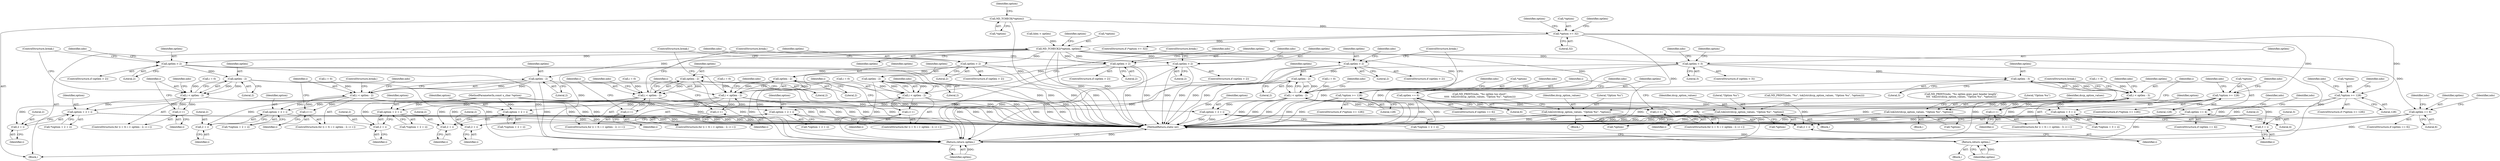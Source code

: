 digraph "0_tcpdump_211124b972e74f0da66bc8b16f181f78793e2f66@pointer" {
"1000113" [label="(Call,*option >= 32)"];
"1000109" [label="(Call,ND_TCHECK(*option))"];
"1000135" [label="(Call,*option >= 128)"];
"1000152" [label="(Call,tok2str(dccp_option_values, \"Option %u\", *option))"];
"1000169" [label="(Call,*option >= 128)"];
"1000186" [label="(Call,tok2str(dccp_option_values, \"Option %u\", *option))"];
"1000193" [label="(Call,ND_TCHECK2(*option, optlen))"];
"1000198" [label="(Call,*option >= 128)"];
"1000244" [label="(Call,tok2str(dccp_option_values, \"Option %u\", *option))"];
"1000258" [label="(Call,optlen < 3)"];
"1000266" [label="(Return,return optlen;)"];
"1000293" [label="(Call,optlen - 3)"];
"1000291" [label="(Call,i < optlen - 3)"];
"1000296" [label="(Call,i++)"];
"1000304" [label="(Call,option + 3 + i)"];
"1000306" [label="(Call,3 + i)"];
"1000615" [label="(Return,return optlen;)"];
"1000312" [label="(Call,optlen > 2)"];
"1000326" [label="(Call,optlen - 2)"];
"1000324" [label="(Call,i < optlen - 2)"];
"1000329" [label="(Call,i++)"];
"1000337" [label="(Call,option + 2 + i)"];
"1000339" [label="(Call,2 + i)"];
"1000350" [label="(Call,optlen - 2)"];
"1000348" [label="(Call,i < optlen - 2)"];
"1000353" [label="(Call,i++)"];
"1000361" [label="(Call,option + 2 + i)"];
"1000363" [label="(Call,2 + i)"];
"1000369" [label="(Call,optlen > 2)"];
"1000383" [label="(Call,optlen - 2)"];
"1000381" [label="(Call,i < optlen - 2)"];
"1000386" [label="(Call,i++)"];
"1000394" [label="(Call,option + 2 + i)"];
"1000396" [label="(Call,2 + i)"];
"1000402" [label="(Call,optlen > 2)"];
"1000416" [label="(Call,optlen - 2)"];
"1000414" [label="(Call,i < optlen - 2)"];
"1000419" [label="(Call,i++)"];
"1000427" [label="(Call,option + 2 + i)"];
"1000429" [label="(Call,2 + i)"];
"1000435" [label="(Call,optlen > 2)"];
"1000449" [label="(Call,optlen - 2)"];
"1000447" [label="(Call,i < optlen - 2)"];
"1000452" [label="(Call,i++)"];
"1000460" [label="(Call,option + 2 + i)"];
"1000462" [label="(Call,2 + i)"];
"1000468" [label="(Call,optlen == 6)"];
"1000550" [label="(Call,optlen == 6)"];
"1000564" [label="(Call,optlen == 4)"];
"1000584" [label="(Call,optlen > 2)"];
"1000598" [label="(Call,optlen - 2)"];
"1000596" [label="(Call,i < optlen - 2)"];
"1000601" [label="(Call,i++)"];
"1000609" [label="(Call,option + 2 + i)"];
"1000611" [label="(Call,2 + i)"];
"1000292" [label="(Identifier,i)"];
"1000242" [label="(Block,)"];
"1000564" [label="(Call,optlen == 4)"];
"1000326" [label="(Call,optlen - 2)"];
"1000385" [label="(Literal,2)"];
"1000467" [label="(ControlStructure,if (optlen == 6))"];
"1000349" [label="(Identifier,i)"];
"1000464" [label="(Identifier,i)"];
"1000462" [label="(Call,2 + i)"];
"1000258" [label="(Call,optlen < 3)"];
"1000311" [label="(ControlStructure,if (optlen > 2))"];
"1000314" [label="(Literal,2)"];
"1000186" [label="(Call,tok2str(dccp_option_values, \"Option %u\", *option))"];
"1000257" [label="(ControlStructure,if (optlen < 3))"];
"1000362" [label="(Identifier,option)"];
"1000610" [label="(Identifier,option)"];
"1000386" [label="(Call,i++)"];
"1000381" [label="(Call,i < optlen - 2)"];
"1000141" [label="(Identifier,ndo)"];
"1000468" [label="(Call,optlen == 6)"];
"1000609" [label="(Call,option + 2 + i)"];
"1000390" [label="(Identifier,ndo)"];
"1000404" [label="(Literal,2)"];
"1000441" [label="(Identifier,ndo)"];
"1000460" [label="(Call,option + 2 + i)"];
"1000402" [label="(Call,optlen > 2)"];
"1000410" [label="(ControlStructure,for (i = 0; i < optlen - 2; i++))"];
"1000608" [label="(Call,*(option + 2 + i))"];
"1000461" [label="(Identifier,option)"];
"1000344" [label="(ControlStructure,for (i = 0; i < optlen - 2; i++))"];
"1000304" [label="(Call,option + 3 + i)"];
"1000592" [label="(ControlStructure,for (i = 0; i < optlen - 2; i++))"];
"1000470" [label="(Literal,6)"];
"1000116" [label="(Literal,32)"];
"1000241" [label="(Identifier,ndo)"];
"1000426" [label="(Call,*(option + 2 + i))"];
"1000115" [label="(Identifier,option)"];
"1000154" [label="(Literal,\"Option %u\")"];
"1000306" [label="(Call,3 + i)"];
"1000463" [label="(Literal,2)"];
"1000585" [label="(Identifier,optlen)"];
"1000114" [label="(Call,*option)"];
"1000170" [label="(Call,*option)"];
"1000313" [label="(Identifier,optlen)"];
"1000447" [label="(Call,i < optlen - 2)"];
"1000431" [label="(Identifier,i)"];
"1000395" [label="(Identifier,option)"];
"1000328" [label="(Literal,2)"];
"1000352" [label="(Literal,2)"];
"1000456" [label="(Identifier,ndo)"];
"1000325" [label="(Identifier,i)"];
"1000287" [label="(ControlStructure,for (i = 0; i < optlen - 3; i++))"];
"1000321" [label="(Call,i = 0)"];
"1000597" [label="(Identifier,i)"];
"1000247" [label="(Call,*option)"];
"1000401" [label="(ControlStructure,if (optlen > 2))"];
"1000473" [label="(Identifier,ndo)"];
"1000593" [label="(Call,i = 0)"];
"1000297" [label="(Identifier,i)"];
"1000291" [label="(Call,i < optlen - 3)"];
"1000371" [label="(Literal,2)"];
"1000398" [label="(Identifier,i)"];
"1000483" [label="(Identifier,ndo)"];
"1000205" [label="(Identifier,ndo)"];
"1000109" [label="(Call,ND_TCHECK(*option))"];
"1000414" [label="(Call,i < optlen - 2)"];
"1000605" [label="(Identifier,ndo)"];
"1000443" [label="(ControlStructure,for (i = 0; i < optlen - 2; i++))"];
"1000189" [label="(Call,*option)"];
"1000453" [label="(Identifier,i)"];
"1000340" [label="(Literal,2)"];
"1000432" [label="(ControlStructure,break;)"];
"1000161" [label="(Identifier,optlen)"];
"1000626" [label="(MethodReturn,static int)"];
"1000164" [label="(Call,hlen < optlen)"];
"1000596" [label="(Call,i < optlen - 2)"];
"1000136" [label="(Call,*option)"];
"1000309" [label="(ControlStructure,break;)"];
"1000169" [label="(Call,*option >= 128)"];
"1000308" [label="(Identifier,i)"];
"1000200" [label="(Identifier,option)"];
"1000264" [label="(Identifier,ndo)"];
"1000245" [label="(Identifier,dccp_option_values)"];
"1000375" [label="(Identifier,ndo)"];
"1000452" [label="(Call,i++)"];
"1000341" [label="(Identifier,i)"];
"1000168" [label="(ControlStructure,if (*option >= 128))"];
"1000423" [label="(Identifier,ndo)"];
"1000451" [label="(Literal,2)"];
"1000428" [label="(Identifier,option)"];
"1000149" [label="(Identifier,ndo)"];
"1000244" [label="(Call,tok2str(dccp_option_values, \"Option %u\", *option))"];
"1000272" [label="(Identifier,option)"];
"1000383" [label="(Call,optlen - 2)"];
"1000365" [label="(Identifier,i)"];
"1000288" [label="(Call,i = 0)"];
"1000614" [label="(ControlStructure,break;)"];
"1000260" [label="(Literal,3)"];
"1000361" [label="(Call,option + 2 + i)"];
"1000378" [label="(Call,i = 0)"];
"1000351" [label="(Identifier,optlen)"];
"1000318" [label="(Identifier,ndo)"];
"1000296" [label="(Call,i++)"];
"1000436" [label="(Identifier,optlen)"];
"1000348" [label="(Call,i < optlen - 2)"];
"1000444" [label="(Call,i = 0)"];
"1000387" [label="(Identifier,i)"];
"1000175" [label="(Identifier,ndo)"];
"1000370" [label="(Identifier,optlen)"];
"1000437" [label="(Literal,2)"];
"1000330" [label="(Identifier,i)"];
"1000586" [label="(Literal,2)"];
"1000427" [label="(Call,option + 2 + i)"];
"1000345" [label="(Call,i = 0)"];
"1000602" [label="(Identifier,i)"];
"1000294" [label="(Identifier,optlen)"];
"1000366" [label="(ControlStructure,break;)"];
"1000360" [label="(Call,*(option + 2 + i))"];
"1000448" [label="(Identifier,i)"];
"1000600" [label="(Literal,2)"];
"1000155" [label="(Call,*option)"];
"1000303" [label="(Call,*(option + 3 + i))"];
"1000104" [label="(MethodParameterIn,const u_char *option)"];
"1000110" [label="(Call,*option)"];
"1000305" [label="(Identifier,option)"];
"1000337" [label="(Call,option + 2 + i)"];
"1000465" [label="(ControlStructure,break;)"];
"1000449" [label="(Call,optlen - 2)"];
"1000147" [label="(Call,ND_PRINT((ndo, \"%s optlen too short\",\n\t\t\t\t\t  tok2str(dccp_option_values, \"Option %u\", *option))))"];
"1000354" [label="(Identifier,i)"];
"1000320" [label="(ControlStructure,for (i = 0; i < optlen - 2; i++))"];
"1000393" [label="(Call,*(option + 2 + i))"];
"1000183" [label="(Identifier,ndo)"];
"1000611" [label="(Call,2 + i)"];
"1000153" [label="(Identifier,dccp_option_values)"];
"1000300" [label="(Identifier,ndo)"];
"1000549" [label="(ControlStructure,if (optlen == 6))"];
"1000613" [label="(Identifier,i)"];
"1000106" [label="(Block,)"];
"1000563" [label="(ControlStructure,if (optlen == 4))"];
"1000329" [label="(Call,i++)"];
"1000338" [label="(Identifier,option)"];
"1000368" [label="(ControlStructure,if (optlen > 2))"];
"1000134" [label="(ControlStructure,if (*option >= 128))"];
"1000408" [label="(Identifier,ndo)"];
"1000152" [label="(Call,tok2str(dccp_option_values, \"Option %u\", *option))"];
"1000420" [label="(Identifier,i)"];
"1000417" [label="(Identifier,optlen)"];
"1000583" [label="(ControlStructure,if (optlen > 2))"];
"1000150" [label="(Block,)"];
"1000336" [label="(Call,*(option + 2 + i))"];
"1000394" [label="(Call,option + 2 + i)"];
"1000259" [label="(Identifier,optlen)"];
"1000601" [label="(Call,i++)"];
"1000403" [label="(Identifier,optlen)"];
"1000121" [label="(Identifier,option)"];
"1000384" [label="(Identifier,optlen)"];
"1000342" [label="(ControlStructure,break;)"];
"1000579" [label="(Identifier,ndo)"];
"1000324" [label="(Call,i < optlen - 2)"];
"1000569" [label="(Identifier,ndo)"];
"1000369" [label="(Call,optlen > 2)"];
"1000364" [label="(Literal,2)"];
"1000612" [label="(Literal,2)"];
"1000327" [label="(Identifier,optlen)"];
"1000197" [label="(ControlStructure,if (*option >= 128))"];
"1000188" [label="(Literal,\"Option %u\")"];
"1000307" [label="(Literal,3)"];
"1000198" [label="(Call,*option >= 128)"];
"1000382" [label="(Identifier,i)"];
"1000196" [label="(Identifier,optlen)"];
"1000246" [label="(Literal,\"Option %u\")"];
"1000267" [label="(Identifier,optlen)"];
"1000411" [label="(Call,i = 0)"];
"1000552" [label="(Literal,6)"];
"1000555" [label="(Identifier,ndo)"];
"1000584" [label="(Call,optlen > 2)"];
"1000194" [label="(Call,*option)"];
"1000416" [label="(Call,optlen - 2)"];
"1000565" [label="(Identifier,optlen)"];
"1000295" [label="(Literal,3)"];
"1000113" [label="(Call,*option >= 32)"];
"1000184" [label="(Block,)"];
"1000353" [label="(Call,i++)"];
"1000418" [label="(Literal,2)"];
"1000616" [label="(Identifier,optlen)"];
"1000138" [label="(Literal,128)"];
"1000135" [label="(Call,*option >= 128)"];
"1000312" [label="(Call,optlen > 2)"];
"1000419" [label="(Call,i++)"];
"1000396" [label="(Call,2 + i)"];
"1000266" [label="(Return,return optlen;)"];
"1000187" [label="(Identifier,dccp_option_values)"];
"1000112" [label="(ControlStructure,if (*option >= 32))"];
"1000293" [label="(Call,optlen - 3)"];
"1000377" [label="(ControlStructure,for (i = 0; i < optlen - 2; i++))"];
"1000429" [label="(Call,2 + i)"];
"1000397" [label="(Literal,2)"];
"1000350" [label="(Call,optlen - 2)"];
"1000551" [label="(Identifier,optlen)"];
"1000399" [label="(ControlStructure,break;)"];
"1000201" [label="(Literal,128)"];
"1000434" [label="(ControlStructure,if (optlen > 2))"];
"1000450" [label="(Identifier,optlen)"];
"1000430" [label="(Literal,2)"];
"1000550" [label="(Call,optlen == 6)"];
"1000598" [label="(Call,optlen - 2)"];
"1000261" [label="(Block,)"];
"1000469" [label="(Identifier,optlen)"];
"1000357" [label="(Identifier,ndo)"];
"1000333" [label="(Identifier,ndo)"];
"1000599" [label="(Identifier,optlen)"];
"1000566" [label="(Literal,4)"];
"1000339" [label="(Call,2 + i)"];
"1000415" [label="(Identifier,i)"];
"1000459" [label="(Call,*(option + 2 + i))"];
"1000172" [label="(Literal,128)"];
"1000199" [label="(Call,*option)"];
"1000193" [label="(Call,ND_TCHECK2(*option, optlen))"];
"1000615" [label="(Return,return optlen;)"];
"1000435" [label="(Call,optlen > 2)"];
"1000363" [label="(Call,2 + i)"];
"1000239" [label="(Call,ND_PRINT((ndo, \"%s\", tok2str(dccp_option_values, \"Option %u\", *option))))"];
"1000590" [label="(Identifier,ndo)"];
"1000181" [label="(Call,ND_PRINT((ndo, \"%s optlen goes past header length\",\n\t\t\t\t  tok2str(dccp_option_values, \"Option %u\", *option))))"];
"1000113" -> "1000112"  [label="AST: "];
"1000113" -> "1000116"  [label="CFG: "];
"1000114" -> "1000113"  [label="AST: "];
"1000116" -> "1000113"  [label="AST: "];
"1000121" -> "1000113"  [label="CFG: "];
"1000161" -> "1000113"  [label="CFG: "];
"1000113" -> "1000626"  [label="DDG: "];
"1000109" -> "1000113"  [label="DDG: "];
"1000113" -> "1000135"  [label="DDG: "];
"1000113" -> "1000169"  [label="DDG: "];
"1000113" -> "1000193"  [label="DDG: "];
"1000109" -> "1000106"  [label="AST: "];
"1000109" -> "1000110"  [label="CFG: "];
"1000110" -> "1000109"  [label="AST: "];
"1000115" -> "1000109"  [label="CFG: "];
"1000109" -> "1000626"  [label="DDG: "];
"1000135" -> "1000134"  [label="AST: "];
"1000135" -> "1000138"  [label="CFG: "];
"1000136" -> "1000135"  [label="AST: "];
"1000138" -> "1000135"  [label="AST: "];
"1000141" -> "1000135"  [label="CFG: "];
"1000149" -> "1000135"  [label="CFG: "];
"1000135" -> "1000626"  [label="DDG: "];
"1000135" -> "1000626"  [label="DDG: "];
"1000135" -> "1000152"  [label="DDG: "];
"1000152" -> "1000150"  [label="AST: "];
"1000152" -> "1000155"  [label="CFG: "];
"1000153" -> "1000152"  [label="AST: "];
"1000154" -> "1000152"  [label="AST: "];
"1000155" -> "1000152"  [label="AST: "];
"1000147" -> "1000152"  [label="CFG: "];
"1000152" -> "1000626"  [label="DDG: "];
"1000152" -> "1000626"  [label="DDG: "];
"1000152" -> "1000626"  [label="DDG: "];
"1000169" -> "1000168"  [label="AST: "];
"1000169" -> "1000172"  [label="CFG: "];
"1000170" -> "1000169"  [label="AST: "];
"1000172" -> "1000169"  [label="AST: "];
"1000175" -> "1000169"  [label="CFG: "];
"1000183" -> "1000169"  [label="CFG: "];
"1000169" -> "1000626"  [label="DDG: "];
"1000169" -> "1000626"  [label="DDG: "];
"1000169" -> "1000186"  [label="DDG: "];
"1000186" -> "1000184"  [label="AST: "];
"1000186" -> "1000189"  [label="CFG: "];
"1000187" -> "1000186"  [label="AST: "];
"1000188" -> "1000186"  [label="AST: "];
"1000189" -> "1000186"  [label="AST: "];
"1000181" -> "1000186"  [label="CFG: "];
"1000186" -> "1000626"  [label="DDG: "];
"1000186" -> "1000626"  [label="DDG: "];
"1000186" -> "1000626"  [label="DDG: "];
"1000193" -> "1000106"  [label="AST: "];
"1000193" -> "1000196"  [label="CFG: "];
"1000194" -> "1000193"  [label="AST: "];
"1000196" -> "1000193"  [label="AST: "];
"1000200" -> "1000193"  [label="CFG: "];
"1000193" -> "1000626"  [label="DDG: "];
"1000193" -> "1000626"  [label="DDG: "];
"1000164" -> "1000193"  [label="DDG: "];
"1000193" -> "1000198"  [label="DDG: "];
"1000193" -> "1000258"  [label="DDG: "];
"1000193" -> "1000312"  [label="DDG: "];
"1000193" -> "1000350"  [label="DDG: "];
"1000193" -> "1000369"  [label="DDG: "];
"1000193" -> "1000402"  [label="DDG: "];
"1000193" -> "1000435"  [label="DDG: "];
"1000193" -> "1000468"  [label="DDG: "];
"1000193" -> "1000550"  [label="DDG: "];
"1000193" -> "1000584"  [label="DDG: "];
"1000193" -> "1000615"  [label="DDG: "];
"1000198" -> "1000197"  [label="AST: "];
"1000198" -> "1000201"  [label="CFG: "];
"1000199" -> "1000198"  [label="AST: "];
"1000201" -> "1000198"  [label="AST: "];
"1000205" -> "1000198"  [label="CFG: "];
"1000241" -> "1000198"  [label="CFG: "];
"1000198" -> "1000626"  [label="DDG: "];
"1000198" -> "1000626"  [label="DDG: "];
"1000198" -> "1000244"  [label="DDG: "];
"1000244" -> "1000242"  [label="AST: "];
"1000244" -> "1000247"  [label="CFG: "];
"1000245" -> "1000244"  [label="AST: "];
"1000246" -> "1000244"  [label="AST: "];
"1000247" -> "1000244"  [label="AST: "];
"1000239" -> "1000244"  [label="CFG: "];
"1000244" -> "1000626"  [label="DDG: "];
"1000244" -> "1000626"  [label="DDG: "];
"1000244" -> "1000626"  [label="DDG: "];
"1000258" -> "1000257"  [label="AST: "];
"1000258" -> "1000260"  [label="CFG: "];
"1000259" -> "1000258"  [label="AST: "];
"1000260" -> "1000258"  [label="AST: "];
"1000264" -> "1000258"  [label="CFG: "];
"1000272" -> "1000258"  [label="CFG: "];
"1000258" -> "1000626"  [label="DDG: "];
"1000258" -> "1000626"  [label="DDG: "];
"1000258" -> "1000266"  [label="DDG: "];
"1000258" -> "1000293"  [label="DDG: "];
"1000258" -> "1000615"  [label="DDG: "];
"1000266" -> "1000261"  [label="AST: "];
"1000266" -> "1000267"  [label="CFG: "];
"1000267" -> "1000266"  [label="AST: "];
"1000626" -> "1000266"  [label="CFG: "];
"1000266" -> "1000626"  [label="DDG: "];
"1000267" -> "1000266"  [label="DDG: "];
"1000293" -> "1000291"  [label="AST: "];
"1000293" -> "1000295"  [label="CFG: "];
"1000294" -> "1000293"  [label="AST: "];
"1000295" -> "1000293"  [label="AST: "];
"1000291" -> "1000293"  [label="CFG: "];
"1000293" -> "1000626"  [label="DDG: "];
"1000293" -> "1000291"  [label="DDG: "];
"1000293" -> "1000291"  [label="DDG: "];
"1000293" -> "1000615"  [label="DDG: "];
"1000291" -> "1000287"  [label="AST: "];
"1000292" -> "1000291"  [label="AST: "];
"1000300" -> "1000291"  [label="CFG: "];
"1000309" -> "1000291"  [label="CFG: "];
"1000291" -> "1000626"  [label="DDG: "];
"1000291" -> "1000626"  [label="DDG: "];
"1000291" -> "1000626"  [label="DDG: "];
"1000288" -> "1000291"  [label="DDG: "];
"1000296" -> "1000291"  [label="DDG: "];
"1000291" -> "1000296"  [label="DDG: "];
"1000291" -> "1000304"  [label="DDG: "];
"1000291" -> "1000306"  [label="DDG: "];
"1000296" -> "1000287"  [label="AST: "];
"1000296" -> "1000297"  [label="CFG: "];
"1000297" -> "1000296"  [label="AST: "];
"1000292" -> "1000296"  [label="CFG: "];
"1000304" -> "1000303"  [label="AST: "];
"1000304" -> "1000306"  [label="CFG: "];
"1000305" -> "1000304"  [label="AST: "];
"1000306" -> "1000304"  [label="AST: "];
"1000303" -> "1000304"  [label="CFG: "];
"1000304" -> "1000626"  [label="DDG: "];
"1000304" -> "1000626"  [label="DDG: "];
"1000104" -> "1000304"  [label="DDG: "];
"1000306" -> "1000308"  [label="CFG: "];
"1000307" -> "1000306"  [label="AST: "];
"1000308" -> "1000306"  [label="AST: "];
"1000615" -> "1000106"  [label="AST: "];
"1000615" -> "1000616"  [label="CFG: "];
"1000616" -> "1000615"  [label="AST: "];
"1000626" -> "1000615"  [label="CFG: "];
"1000615" -> "1000626"  [label="DDG: "];
"1000616" -> "1000615"  [label="DDG: "];
"1000350" -> "1000615"  [label="DDG: "];
"1000312" -> "1000615"  [label="DDG: "];
"1000468" -> "1000615"  [label="DDG: "];
"1000564" -> "1000615"  [label="DDG: "];
"1000550" -> "1000615"  [label="DDG: "];
"1000416" -> "1000615"  [label="DDG: "];
"1000326" -> "1000615"  [label="DDG: "];
"1000584" -> "1000615"  [label="DDG: "];
"1000435" -> "1000615"  [label="DDG: "];
"1000598" -> "1000615"  [label="DDG: "];
"1000369" -> "1000615"  [label="DDG: "];
"1000383" -> "1000615"  [label="DDG: "];
"1000402" -> "1000615"  [label="DDG: "];
"1000449" -> "1000615"  [label="DDG: "];
"1000312" -> "1000311"  [label="AST: "];
"1000312" -> "1000314"  [label="CFG: "];
"1000313" -> "1000312"  [label="AST: "];
"1000314" -> "1000312"  [label="AST: "];
"1000318" -> "1000312"  [label="CFG: "];
"1000342" -> "1000312"  [label="CFG: "];
"1000312" -> "1000626"  [label="DDG: "];
"1000312" -> "1000626"  [label="DDG: "];
"1000312" -> "1000326"  [label="DDG: "];
"1000326" -> "1000324"  [label="AST: "];
"1000326" -> "1000328"  [label="CFG: "];
"1000327" -> "1000326"  [label="AST: "];
"1000328" -> "1000326"  [label="AST: "];
"1000324" -> "1000326"  [label="CFG: "];
"1000326" -> "1000626"  [label="DDG: "];
"1000326" -> "1000324"  [label="DDG: "];
"1000326" -> "1000324"  [label="DDG: "];
"1000324" -> "1000320"  [label="AST: "];
"1000325" -> "1000324"  [label="AST: "];
"1000333" -> "1000324"  [label="CFG: "];
"1000342" -> "1000324"  [label="CFG: "];
"1000324" -> "1000626"  [label="DDG: "];
"1000324" -> "1000626"  [label="DDG: "];
"1000324" -> "1000626"  [label="DDG: "];
"1000329" -> "1000324"  [label="DDG: "];
"1000321" -> "1000324"  [label="DDG: "];
"1000324" -> "1000329"  [label="DDG: "];
"1000324" -> "1000337"  [label="DDG: "];
"1000324" -> "1000339"  [label="DDG: "];
"1000329" -> "1000320"  [label="AST: "];
"1000329" -> "1000330"  [label="CFG: "];
"1000330" -> "1000329"  [label="AST: "];
"1000325" -> "1000329"  [label="CFG: "];
"1000337" -> "1000336"  [label="AST: "];
"1000337" -> "1000339"  [label="CFG: "];
"1000338" -> "1000337"  [label="AST: "];
"1000339" -> "1000337"  [label="AST: "];
"1000336" -> "1000337"  [label="CFG: "];
"1000337" -> "1000626"  [label="DDG: "];
"1000337" -> "1000626"  [label="DDG: "];
"1000104" -> "1000337"  [label="DDG: "];
"1000339" -> "1000341"  [label="CFG: "];
"1000340" -> "1000339"  [label="AST: "];
"1000341" -> "1000339"  [label="AST: "];
"1000350" -> "1000348"  [label="AST: "];
"1000350" -> "1000352"  [label="CFG: "];
"1000351" -> "1000350"  [label="AST: "];
"1000352" -> "1000350"  [label="AST: "];
"1000348" -> "1000350"  [label="CFG: "];
"1000350" -> "1000626"  [label="DDG: "];
"1000350" -> "1000348"  [label="DDG: "];
"1000350" -> "1000348"  [label="DDG: "];
"1000348" -> "1000344"  [label="AST: "];
"1000349" -> "1000348"  [label="AST: "];
"1000357" -> "1000348"  [label="CFG: "];
"1000366" -> "1000348"  [label="CFG: "];
"1000348" -> "1000626"  [label="DDG: "];
"1000348" -> "1000626"  [label="DDG: "];
"1000348" -> "1000626"  [label="DDG: "];
"1000353" -> "1000348"  [label="DDG: "];
"1000345" -> "1000348"  [label="DDG: "];
"1000348" -> "1000353"  [label="DDG: "];
"1000348" -> "1000361"  [label="DDG: "];
"1000348" -> "1000363"  [label="DDG: "];
"1000353" -> "1000344"  [label="AST: "];
"1000353" -> "1000354"  [label="CFG: "];
"1000354" -> "1000353"  [label="AST: "];
"1000349" -> "1000353"  [label="CFG: "];
"1000361" -> "1000360"  [label="AST: "];
"1000361" -> "1000363"  [label="CFG: "];
"1000362" -> "1000361"  [label="AST: "];
"1000363" -> "1000361"  [label="AST: "];
"1000360" -> "1000361"  [label="CFG: "];
"1000361" -> "1000626"  [label="DDG: "];
"1000361" -> "1000626"  [label="DDG: "];
"1000104" -> "1000361"  [label="DDG: "];
"1000363" -> "1000365"  [label="CFG: "];
"1000364" -> "1000363"  [label="AST: "];
"1000365" -> "1000363"  [label="AST: "];
"1000369" -> "1000368"  [label="AST: "];
"1000369" -> "1000371"  [label="CFG: "];
"1000370" -> "1000369"  [label="AST: "];
"1000371" -> "1000369"  [label="AST: "];
"1000375" -> "1000369"  [label="CFG: "];
"1000399" -> "1000369"  [label="CFG: "];
"1000369" -> "1000626"  [label="DDG: "];
"1000369" -> "1000626"  [label="DDG: "];
"1000369" -> "1000383"  [label="DDG: "];
"1000383" -> "1000381"  [label="AST: "];
"1000383" -> "1000385"  [label="CFG: "];
"1000384" -> "1000383"  [label="AST: "];
"1000385" -> "1000383"  [label="AST: "];
"1000381" -> "1000383"  [label="CFG: "];
"1000383" -> "1000626"  [label="DDG: "];
"1000383" -> "1000381"  [label="DDG: "];
"1000383" -> "1000381"  [label="DDG: "];
"1000381" -> "1000377"  [label="AST: "];
"1000382" -> "1000381"  [label="AST: "];
"1000390" -> "1000381"  [label="CFG: "];
"1000399" -> "1000381"  [label="CFG: "];
"1000381" -> "1000626"  [label="DDG: "];
"1000381" -> "1000626"  [label="DDG: "];
"1000381" -> "1000626"  [label="DDG: "];
"1000378" -> "1000381"  [label="DDG: "];
"1000386" -> "1000381"  [label="DDG: "];
"1000381" -> "1000386"  [label="DDG: "];
"1000381" -> "1000394"  [label="DDG: "];
"1000381" -> "1000396"  [label="DDG: "];
"1000386" -> "1000377"  [label="AST: "];
"1000386" -> "1000387"  [label="CFG: "];
"1000387" -> "1000386"  [label="AST: "];
"1000382" -> "1000386"  [label="CFG: "];
"1000394" -> "1000393"  [label="AST: "];
"1000394" -> "1000396"  [label="CFG: "];
"1000395" -> "1000394"  [label="AST: "];
"1000396" -> "1000394"  [label="AST: "];
"1000393" -> "1000394"  [label="CFG: "];
"1000394" -> "1000626"  [label="DDG: "];
"1000394" -> "1000626"  [label="DDG: "];
"1000104" -> "1000394"  [label="DDG: "];
"1000396" -> "1000398"  [label="CFG: "];
"1000397" -> "1000396"  [label="AST: "];
"1000398" -> "1000396"  [label="AST: "];
"1000402" -> "1000401"  [label="AST: "];
"1000402" -> "1000404"  [label="CFG: "];
"1000403" -> "1000402"  [label="AST: "];
"1000404" -> "1000402"  [label="AST: "];
"1000408" -> "1000402"  [label="CFG: "];
"1000432" -> "1000402"  [label="CFG: "];
"1000402" -> "1000626"  [label="DDG: "];
"1000402" -> "1000626"  [label="DDG: "];
"1000402" -> "1000416"  [label="DDG: "];
"1000416" -> "1000414"  [label="AST: "];
"1000416" -> "1000418"  [label="CFG: "];
"1000417" -> "1000416"  [label="AST: "];
"1000418" -> "1000416"  [label="AST: "];
"1000414" -> "1000416"  [label="CFG: "];
"1000416" -> "1000626"  [label="DDG: "];
"1000416" -> "1000414"  [label="DDG: "];
"1000416" -> "1000414"  [label="DDG: "];
"1000414" -> "1000410"  [label="AST: "];
"1000415" -> "1000414"  [label="AST: "];
"1000423" -> "1000414"  [label="CFG: "];
"1000432" -> "1000414"  [label="CFG: "];
"1000414" -> "1000626"  [label="DDG: "];
"1000414" -> "1000626"  [label="DDG: "];
"1000414" -> "1000626"  [label="DDG: "];
"1000411" -> "1000414"  [label="DDG: "];
"1000419" -> "1000414"  [label="DDG: "];
"1000414" -> "1000419"  [label="DDG: "];
"1000414" -> "1000427"  [label="DDG: "];
"1000414" -> "1000429"  [label="DDG: "];
"1000419" -> "1000410"  [label="AST: "];
"1000419" -> "1000420"  [label="CFG: "];
"1000420" -> "1000419"  [label="AST: "];
"1000415" -> "1000419"  [label="CFG: "];
"1000427" -> "1000426"  [label="AST: "];
"1000427" -> "1000429"  [label="CFG: "];
"1000428" -> "1000427"  [label="AST: "];
"1000429" -> "1000427"  [label="AST: "];
"1000426" -> "1000427"  [label="CFG: "];
"1000427" -> "1000626"  [label="DDG: "];
"1000427" -> "1000626"  [label="DDG: "];
"1000104" -> "1000427"  [label="DDG: "];
"1000429" -> "1000431"  [label="CFG: "];
"1000430" -> "1000429"  [label="AST: "];
"1000431" -> "1000429"  [label="AST: "];
"1000435" -> "1000434"  [label="AST: "];
"1000435" -> "1000437"  [label="CFG: "];
"1000436" -> "1000435"  [label="AST: "];
"1000437" -> "1000435"  [label="AST: "];
"1000441" -> "1000435"  [label="CFG: "];
"1000465" -> "1000435"  [label="CFG: "];
"1000435" -> "1000626"  [label="DDG: "];
"1000435" -> "1000626"  [label="DDG: "];
"1000435" -> "1000449"  [label="DDG: "];
"1000449" -> "1000447"  [label="AST: "];
"1000449" -> "1000451"  [label="CFG: "];
"1000450" -> "1000449"  [label="AST: "];
"1000451" -> "1000449"  [label="AST: "];
"1000447" -> "1000449"  [label="CFG: "];
"1000449" -> "1000626"  [label="DDG: "];
"1000449" -> "1000447"  [label="DDG: "];
"1000449" -> "1000447"  [label="DDG: "];
"1000447" -> "1000443"  [label="AST: "];
"1000448" -> "1000447"  [label="AST: "];
"1000456" -> "1000447"  [label="CFG: "];
"1000465" -> "1000447"  [label="CFG: "];
"1000447" -> "1000626"  [label="DDG: "];
"1000447" -> "1000626"  [label="DDG: "];
"1000447" -> "1000626"  [label="DDG: "];
"1000444" -> "1000447"  [label="DDG: "];
"1000452" -> "1000447"  [label="DDG: "];
"1000447" -> "1000452"  [label="DDG: "];
"1000447" -> "1000460"  [label="DDG: "];
"1000447" -> "1000462"  [label="DDG: "];
"1000452" -> "1000443"  [label="AST: "];
"1000452" -> "1000453"  [label="CFG: "];
"1000453" -> "1000452"  [label="AST: "];
"1000448" -> "1000452"  [label="CFG: "];
"1000460" -> "1000459"  [label="AST: "];
"1000460" -> "1000462"  [label="CFG: "];
"1000461" -> "1000460"  [label="AST: "];
"1000462" -> "1000460"  [label="AST: "];
"1000459" -> "1000460"  [label="CFG: "];
"1000460" -> "1000626"  [label="DDG: "];
"1000460" -> "1000626"  [label="DDG: "];
"1000104" -> "1000460"  [label="DDG: "];
"1000462" -> "1000464"  [label="CFG: "];
"1000463" -> "1000462"  [label="AST: "];
"1000464" -> "1000462"  [label="AST: "];
"1000468" -> "1000467"  [label="AST: "];
"1000468" -> "1000470"  [label="CFG: "];
"1000469" -> "1000468"  [label="AST: "];
"1000470" -> "1000468"  [label="AST: "];
"1000473" -> "1000468"  [label="CFG: "];
"1000483" -> "1000468"  [label="CFG: "];
"1000468" -> "1000626"  [label="DDG: "];
"1000468" -> "1000626"  [label="DDG: "];
"1000550" -> "1000549"  [label="AST: "];
"1000550" -> "1000552"  [label="CFG: "];
"1000551" -> "1000550"  [label="AST: "];
"1000552" -> "1000550"  [label="AST: "];
"1000555" -> "1000550"  [label="CFG: "];
"1000565" -> "1000550"  [label="CFG: "];
"1000550" -> "1000626"  [label="DDG: "];
"1000550" -> "1000626"  [label="DDG: "];
"1000550" -> "1000564"  [label="DDG: "];
"1000564" -> "1000563"  [label="AST: "];
"1000564" -> "1000566"  [label="CFG: "];
"1000565" -> "1000564"  [label="AST: "];
"1000566" -> "1000564"  [label="AST: "];
"1000569" -> "1000564"  [label="CFG: "];
"1000579" -> "1000564"  [label="CFG: "];
"1000564" -> "1000626"  [label="DDG: "];
"1000564" -> "1000626"  [label="DDG: "];
"1000584" -> "1000583"  [label="AST: "];
"1000584" -> "1000586"  [label="CFG: "];
"1000585" -> "1000584"  [label="AST: "];
"1000586" -> "1000584"  [label="AST: "];
"1000590" -> "1000584"  [label="CFG: "];
"1000614" -> "1000584"  [label="CFG: "];
"1000584" -> "1000626"  [label="DDG: "];
"1000584" -> "1000626"  [label="DDG: "];
"1000584" -> "1000598"  [label="DDG: "];
"1000598" -> "1000596"  [label="AST: "];
"1000598" -> "1000600"  [label="CFG: "];
"1000599" -> "1000598"  [label="AST: "];
"1000600" -> "1000598"  [label="AST: "];
"1000596" -> "1000598"  [label="CFG: "];
"1000598" -> "1000626"  [label="DDG: "];
"1000598" -> "1000596"  [label="DDG: "];
"1000598" -> "1000596"  [label="DDG: "];
"1000596" -> "1000592"  [label="AST: "];
"1000597" -> "1000596"  [label="AST: "];
"1000605" -> "1000596"  [label="CFG: "];
"1000614" -> "1000596"  [label="CFG: "];
"1000596" -> "1000626"  [label="DDG: "];
"1000596" -> "1000626"  [label="DDG: "];
"1000596" -> "1000626"  [label="DDG: "];
"1000601" -> "1000596"  [label="DDG: "];
"1000593" -> "1000596"  [label="DDG: "];
"1000596" -> "1000601"  [label="DDG: "];
"1000596" -> "1000609"  [label="DDG: "];
"1000596" -> "1000611"  [label="DDG: "];
"1000601" -> "1000592"  [label="AST: "];
"1000601" -> "1000602"  [label="CFG: "];
"1000602" -> "1000601"  [label="AST: "];
"1000597" -> "1000601"  [label="CFG: "];
"1000609" -> "1000608"  [label="AST: "];
"1000609" -> "1000611"  [label="CFG: "];
"1000610" -> "1000609"  [label="AST: "];
"1000611" -> "1000609"  [label="AST: "];
"1000608" -> "1000609"  [label="CFG: "];
"1000609" -> "1000626"  [label="DDG: "];
"1000609" -> "1000626"  [label="DDG: "];
"1000104" -> "1000609"  [label="DDG: "];
"1000611" -> "1000613"  [label="CFG: "];
"1000612" -> "1000611"  [label="AST: "];
"1000613" -> "1000611"  [label="AST: "];
}
